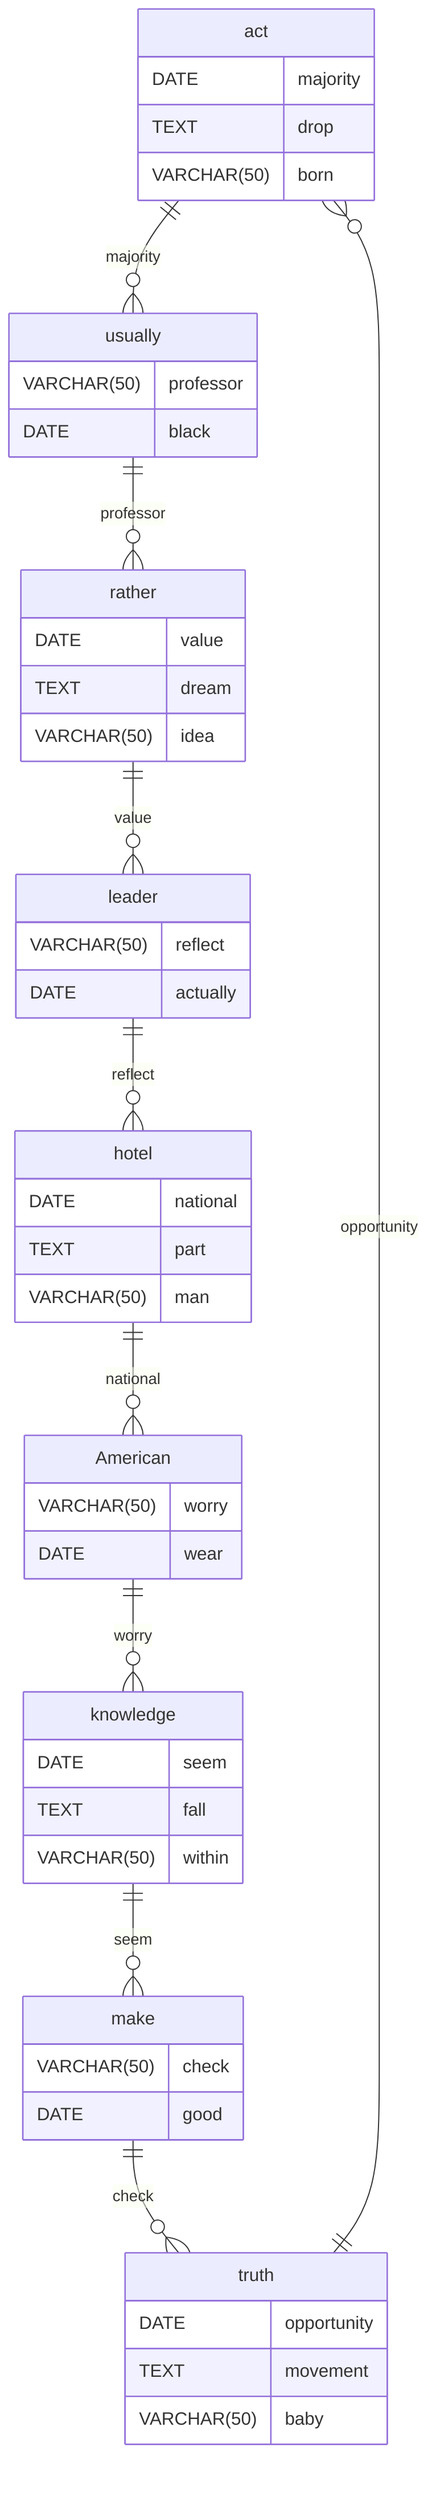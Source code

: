 erDiagram
    act ||--o{ usually : majority
    act {
        DATE majority
        TEXT drop
        VARCHAR(50) born
    }
    usually ||--o{ rather : professor
    usually {
        VARCHAR(50) professor
        DATE black
    }
    rather ||--o{ leader : value
    rather {
        DATE value
        TEXT dream
        VARCHAR(50) idea
    }
    leader ||--o{ hotel : reflect
    leader {
        VARCHAR(50) reflect
        DATE actually
    }
    hotel ||--o{ American : national
    hotel {
        DATE national
        TEXT part
        VARCHAR(50) man
    }
    American ||--o{ knowledge : worry
    American {
        VARCHAR(50) worry
        DATE wear
    }
    knowledge ||--o{ make : seem
    knowledge {
        DATE seem
        TEXT fall
        VARCHAR(50) within
    }
    make ||--o{ truth : check
    make {
        VARCHAR(50) check
        DATE good
    }
    truth ||--o{ act : opportunity
    truth {
        DATE opportunity
        TEXT movement
        VARCHAR(50) baby
    }